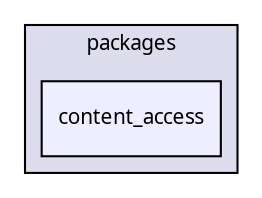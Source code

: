 digraph "packages/content/packages/content_access/" {
  compound=true
  node [ fontsize="10", fontname="FreeSans.ttf"];
  edge [ labelfontsize="10", labelfontname="FreeSans.ttf"];
  subgraph clusterdir_ca0912b424547966c43d290d7ad09429 {
    graph [ bgcolor="#ddddee", pencolor="black", label="packages" fontname="FreeSans.ttf", fontsize="10", URL="dir_ca0912b424547966c43d290d7ad09429.html"]
  dir_a50acd22d0f08aa971df306cdd75de8a [shape=box, label="content_access", style="filled", fillcolor="#eeeeff", pencolor="black", URL="dir_a50acd22d0f08aa971df306cdd75de8a.html"];
  }
}

